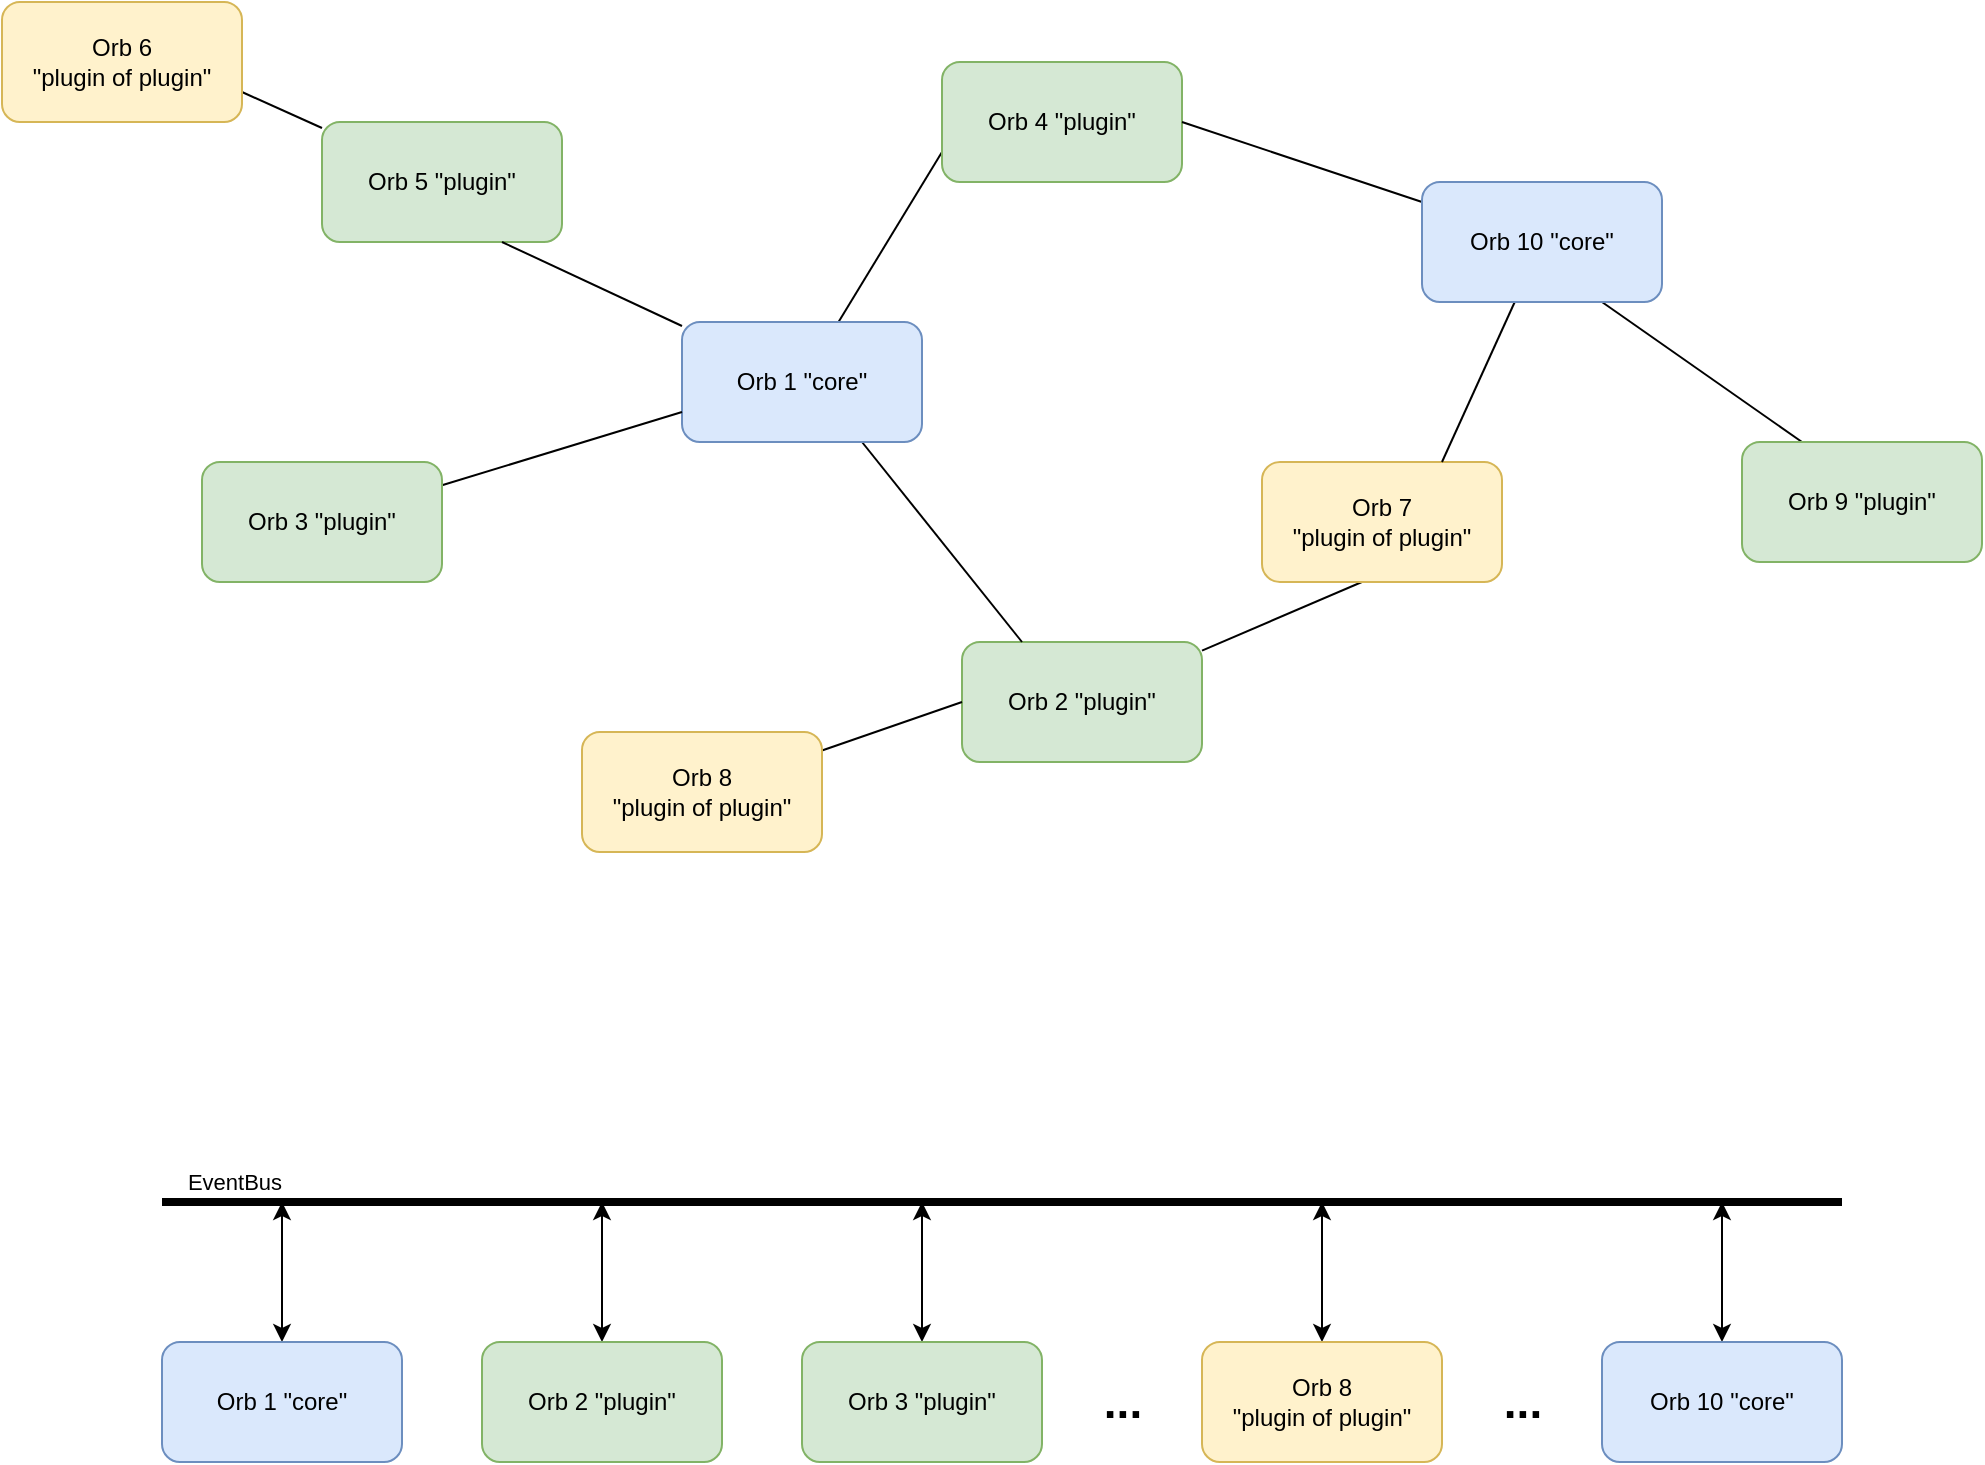 <mxfile version="26.1.0">
  <diagram name="Page-1" id="bFtVn3odH7VFPC-m-ZTv">
    <mxGraphModel dx="1434" dy="749" grid="1" gridSize="10" guides="1" tooltips="1" connect="1" arrows="1" fold="1" page="1" pageScale="1" pageWidth="1100" pageHeight="850" math="0" shadow="0">
      <root>
        <mxCell id="0" />
        <mxCell id="1" parent="0" />
        <mxCell id="uSiYhQnYgH7eMUDIiHfL-11" style="rounded=0;orthogonalLoop=1;jettySize=auto;html=1;entryX=1;entryY=0.5;entryDx=0;entryDy=0;endArrow=none;startFill=0;" edge="1" parent="1" source="uSiYhQnYgH7eMUDIiHfL-1" target="uSiYhQnYgH7eMUDIiHfL-2">
          <mxGeometry relative="1" as="geometry" />
        </mxCell>
        <mxCell id="uSiYhQnYgH7eMUDIiHfL-1" value="Orb 2 &quot;plugin&quot;" style="rounded=1;whiteSpace=wrap;html=1;fillColor=#d5e8d4;strokeColor=#82b366;" vertex="1" parent="1">
          <mxGeometry x="520" y="350" width="120" height="60" as="geometry" />
        </mxCell>
        <mxCell id="uSiYhQnYgH7eMUDIiHfL-2" value="&lt;div&gt;Orb 7&lt;/div&gt;&lt;div&gt;&quot;plugin of plugin&quot;&lt;/div&gt;" style="rounded=1;whiteSpace=wrap;html=1;fillColor=#fff2cc;strokeColor=#d6b656;" vertex="1" parent="1">
          <mxGeometry x="670" y="260" width="120" height="60" as="geometry" />
        </mxCell>
        <mxCell id="uSiYhQnYgH7eMUDIiHfL-22" style="rounded=0;orthogonalLoop=1;jettySize=auto;html=1;entryX=0;entryY=0.5;entryDx=0;entryDy=0;endArrow=none;startFill=0;" edge="1" parent="1" source="uSiYhQnYgH7eMUDIiHfL-3" target="uSiYhQnYgH7eMUDIiHfL-1">
          <mxGeometry relative="1" as="geometry" />
        </mxCell>
        <mxCell id="uSiYhQnYgH7eMUDIiHfL-3" value="&lt;div&gt;Orb 8&lt;/div&gt;&lt;div&gt;&quot;plugin of plugin&quot;&lt;/div&gt;" style="rounded=1;whiteSpace=wrap;html=1;fillColor=#fff2cc;strokeColor=#d6b656;" vertex="1" parent="1">
          <mxGeometry x="330" y="395" width="120" height="60" as="geometry" />
        </mxCell>
        <mxCell id="uSiYhQnYgH7eMUDIiHfL-15" style="rounded=0;orthogonalLoop=1;jettySize=auto;html=1;entryX=1;entryY=0.75;entryDx=0;entryDy=0;endArrow=none;startFill=0;" edge="1" parent="1" source="uSiYhQnYgH7eMUDIiHfL-4" target="uSiYhQnYgH7eMUDIiHfL-8">
          <mxGeometry relative="1" as="geometry" />
        </mxCell>
        <mxCell id="uSiYhQnYgH7eMUDIiHfL-4" value="Orb 5 &quot;plugin&quot;" style="rounded=1;whiteSpace=wrap;html=1;fillColor=#d5e8d4;strokeColor=#82b366;" vertex="1" parent="1">
          <mxGeometry x="200" y="90" width="120" height="60" as="geometry" />
        </mxCell>
        <mxCell id="uSiYhQnYgH7eMUDIiHfL-13" style="rounded=0;orthogonalLoop=1;jettySize=auto;html=1;entryX=0.75;entryY=1;entryDx=0;entryDy=0;endArrow=none;startFill=0;" edge="1" parent="1" source="uSiYhQnYgH7eMUDIiHfL-5" target="uSiYhQnYgH7eMUDIiHfL-4">
          <mxGeometry relative="1" as="geometry" />
        </mxCell>
        <mxCell id="uSiYhQnYgH7eMUDIiHfL-14" style="rounded=0;orthogonalLoop=1;jettySize=auto;html=1;entryX=0;entryY=0.75;entryDx=0;entryDy=0;endArrow=none;startFill=0;" edge="1" parent="1" source="uSiYhQnYgH7eMUDIiHfL-5" target="uSiYhQnYgH7eMUDIiHfL-6">
          <mxGeometry relative="1" as="geometry" />
        </mxCell>
        <mxCell id="uSiYhQnYgH7eMUDIiHfL-31" style="rounded=0;orthogonalLoop=1;jettySize=auto;html=1;exitX=0.75;exitY=1;exitDx=0;exitDy=0;entryX=0.25;entryY=0;entryDx=0;entryDy=0;endArrow=none;startFill=0;" edge="1" parent="1" source="uSiYhQnYgH7eMUDIiHfL-5" target="uSiYhQnYgH7eMUDIiHfL-1">
          <mxGeometry relative="1" as="geometry" />
        </mxCell>
        <mxCell id="uSiYhQnYgH7eMUDIiHfL-5" value="Orb 1 &quot;core&quot;" style="rounded=1;whiteSpace=wrap;html=1;fillColor=#dae8fc;strokeColor=#6c8ebf;" vertex="1" parent="1">
          <mxGeometry x="380" y="190" width="120" height="60" as="geometry" />
        </mxCell>
        <mxCell id="uSiYhQnYgH7eMUDIiHfL-6" value="Orb 4 &quot;plugin&quot;" style="rounded=1;whiteSpace=wrap;html=1;fillColor=#d5e8d4;strokeColor=#82b366;" vertex="1" parent="1">
          <mxGeometry x="510" y="60" width="120" height="60" as="geometry" />
        </mxCell>
        <mxCell id="uSiYhQnYgH7eMUDIiHfL-29" style="rounded=0;orthogonalLoop=1;jettySize=auto;html=1;entryX=0;entryY=0.75;entryDx=0;entryDy=0;endArrow=none;startFill=0;" edge="1" parent="1" source="uSiYhQnYgH7eMUDIiHfL-7" target="uSiYhQnYgH7eMUDIiHfL-5">
          <mxGeometry relative="1" as="geometry" />
        </mxCell>
        <mxCell id="uSiYhQnYgH7eMUDIiHfL-7" value="Orb 3 &quot;plugin&quot;" style="rounded=1;whiteSpace=wrap;html=1;fillColor=#d5e8d4;strokeColor=#82b366;" vertex="1" parent="1">
          <mxGeometry x="140" y="260" width="120" height="60" as="geometry" />
        </mxCell>
        <mxCell id="uSiYhQnYgH7eMUDIiHfL-8" value="&lt;div&gt;Orb 6&lt;/div&gt;&lt;div&gt;&quot;plugin of plugin&quot;&lt;/div&gt;" style="rounded=1;whiteSpace=wrap;html=1;fillColor=#fff2cc;strokeColor=#d6b656;" vertex="1" parent="1">
          <mxGeometry x="40" y="30" width="120" height="60" as="geometry" />
        </mxCell>
        <mxCell id="uSiYhQnYgH7eMUDIiHfL-16" value="" style="endArrow=none;html=1;rounded=0;strokeWidth=4;" edge="1" parent="1">
          <mxGeometry width="50" height="50" relative="1" as="geometry">
            <mxPoint x="120" y="630" as="sourcePoint" />
            <mxPoint x="960" y="630" as="targetPoint" />
          </mxGeometry>
        </mxCell>
        <mxCell id="uSiYhQnYgH7eMUDIiHfL-27" value="EventBus" style="edgeLabel;html=1;align=center;verticalAlign=middle;resizable=0;points=[];" vertex="1" connectable="0" parent="uSiYhQnYgH7eMUDIiHfL-16">
          <mxGeometry x="-0.944" y="-5" relative="1" as="geometry">
            <mxPoint x="12" y="-15" as="offset" />
          </mxGeometry>
        </mxCell>
        <mxCell id="uSiYhQnYgH7eMUDIiHfL-21" style="edgeStyle=orthogonalEdgeStyle;rounded=0;orthogonalLoop=1;jettySize=auto;html=1;endArrow=classic;startFill=1;startArrow=classic;endFill=1;" edge="1" parent="1" source="uSiYhQnYgH7eMUDIiHfL-17">
          <mxGeometry relative="1" as="geometry">
            <mxPoint x="180" y="630" as="targetPoint" />
          </mxGeometry>
        </mxCell>
        <mxCell id="uSiYhQnYgH7eMUDIiHfL-17" value="Orb 1 &quot;core&quot;" style="rounded=1;whiteSpace=wrap;html=1;fillColor=#dae8fc;strokeColor=#6c8ebf;" vertex="1" parent="1">
          <mxGeometry x="120" y="700" width="120" height="60" as="geometry" />
        </mxCell>
        <mxCell id="uSiYhQnYgH7eMUDIiHfL-23" style="edgeStyle=orthogonalEdgeStyle;rounded=0;orthogonalLoop=1;jettySize=auto;html=1;startArrow=classic;startFill=1;" edge="1" parent="1" source="uSiYhQnYgH7eMUDIiHfL-18">
          <mxGeometry relative="1" as="geometry">
            <mxPoint x="340" y="630" as="targetPoint" />
          </mxGeometry>
        </mxCell>
        <mxCell id="uSiYhQnYgH7eMUDIiHfL-18" value="Orb 2 &quot;plugin&quot;" style="rounded=1;whiteSpace=wrap;html=1;fillColor=#d5e8d4;strokeColor=#82b366;" vertex="1" parent="1">
          <mxGeometry x="280" y="700" width="120" height="60" as="geometry" />
        </mxCell>
        <mxCell id="uSiYhQnYgH7eMUDIiHfL-24" style="edgeStyle=orthogonalEdgeStyle;rounded=0;orthogonalLoop=1;jettySize=auto;html=1;startArrow=classic;startFill=1;" edge="1" parent="1" source="uSiYhQnYgH7eMUDIiHfL-19">
          <mxGeometry relative="1" as="geometry">
            <mxPoint x="500" y="630" as="targetPoint" />
          </mxGeometry>
        </mxCell>
        <mxCell id="uSiYhQnYgH7eMUDIiHfL-19" value="Orb 3 &quot;plugin&quot;" style="rounded=1;whiteSpace=wrap;html=1;fillColor=#d5e8d4;strokeColor=#82b366;" vertex="1" parent="1">
          <mxGeometry x="440" y="700" width="120" height="60" as="geometry" />
        </mxCell>
        <mxCell id="uSiYhQnYgH7eMUDIiHfL-25" style="edgeStyle=orthogonalEdgeStyle;rounded=0;orthogonalLoop=1;jettySize=auto;html=1;startArrow=classic;startFill=1;" edge="1" parent="1" source="uSiYhQnYgH7eMUDIiHfL-20">
          <mxGeometry relative="1" as="geometry">
            <mxPoint x="700" y="630" as="targetPoint" />
          </mxGeometry>
        </mxCell>
        <mxCell id="uSiYhQnYgH7eMUDIiHfL-20" value="&lt;div&gt;Orb 8&lt;/div&gt;&lt;div&gt;&quot;plugin of plugin&quot;&lt;/div&gt;" style="rounded=1;whiteSpace=wrap;html=1;fillColor=#fff2cc;strokeColor=#d6b656;" vertex="1" parent="1">
          <mxGeometry x="640" y="700" width="120" height="60" as="geometry" />
        </mxCell>
        <mxCell id="uSiYhQnYgH7eMUDIiHfL-26" value="&lt;font style=&quot;font-size: 23px;&quot;&gt;&lt;b&gt;...&lt;/b&gt;&lt;/font&gt;" style="text;html=1;align=center;verticalAlign=middle;resizable=0;points=[];autosize=1;strokeColor=none;fillColor=none;" vertex="1" parent="1">
          <mxGeometry x="580" y="710" width="40" height="40" as="geometry" />
        </mxCell>
        <mxCell id="uSiYhQnYgH7eMUDIiHfL-34" style="rounded=0;orthogonalLoop=1;jettySize=auto;html=1;entryX=0.75;entryY=0;entryDx=0;entryDy=0;endArrow=none;startFill=0;" edge="1" parent="1" source="uSiYhQnYgH7eMUDIiHfL-32" target="uSiYhQnYgH7eMUDIiHfL-2">
          <mxGeometry relative="1" as="geometry" />
        </mxCell>
        <mxCell id="uSiYhQnYgH7eMUDIiHfL-35" style="rounded=0;orthogonalLoop=1;jettySize=auto;html=1;exitX=0.75;exitY=1;exitDx=0;exitDy=0;entryX=0.25;entryY=0;entryDx=0;entryDy=0;endArrow=none;startFill=0;" edge="1" parent="1" source="uSiYhQnYgH7eMUDIiHfL-32" target="uSiYhQnYgH7eMUDIiHfL-33">
          <mxGeometry relative="1" as="geometry" />
        </mxCell>
        <mxCell id="uSiYhQnYgH7eMUDIiHfL-36" style="rounded=0;orthogonalLoop=1;jettySize=auto;html=1;entryX=1;entryY=0.5;entryDx=0;entryDy=0;endArrow=none;startFill=0;" edge="1" parent="1" source="uSiYhQnYgH7eMUDIiHfL-32" target="uSiYhQnYgH7eMUDIiHfL-6">
          <mxGeometry relative="1" as="geometry" />
        </mxCell>
        <mxCell id="uSiYhQnYgH7eMUDIiHfL-32" value="Orb 10 &quot;core&quot;" style="rounded=1;whiteSpace=wrap;html=1;fillColor=#dae8fc;strokeColor=#6c8ebf;" vertex="1" parent="1">
          <mxGeometry x="750" y="120" width="120" height="60" as="geometry" />
        </mxCell>
        <mxCell id="uSiYhQnYgH7eMUDIiHfL-33" value="Orb 9 &quot;plugin&quot;" style="rounded=1;whiteSpace=wrap;html=1;fillColor=#d5e8d4;strokeColor=#82b366;" vertex="1" parent="1">
          <mxGeometry x="910" y="250" width="120" height="60" as="geometry" />
        </mxCell>
        <mxCell id="uSiYhQnYgH7eMUDIiHfL-39" style="edgeStyle=orthogonalEdgeStyle;rounded=0;orthogonalLoop=1;jettySize=auto;html=1;endArrow=classic;startFill=1;endFill=1;startArrow=classic;" edge="1" parent="1" source="uSiYhQnYgH7eMUDIiHfL-37">
          <mxGeometry relative="1" as="geometry">
            <mxPoint x="900" y="630" as="targetPoint" />
          </mxGeometry>
        </mxCell>
        <mxCell id="uSiYhQnYgH7eMUDIiHfL-37" value="Orb 10 &quot;core&quot;" style="rounded=1;whiteSpace=wrap;html=1;fillColor=#dae8fc;strokeColor=#6c8ebf;" vertex="1" parent="1">
          <mxGeometry x="840" y="700" width="120" height="60" as="geometry" />
        </mxCell>
        <mxCell id="uSiYhQnYgH7eMUDIiHfL-38" value="&lt;font style=&quot;font-size: 23px;&quot;&gt;&lt;b&gt;...&lt;/b&gt;&lt;/font&gt;" style="text;html=1;align=center;verticalAlign=middle;resizable=0;points=[];autosize=1;strokeColor=none;fillColor=none;" vertex="1" parent="1">
          <mxGeometry x="780" y="710" width="40" height="40" as="geometry" />
        </mxCell>
      </root>
    </mxGraphModel>
  </diagram>
</mxfile>
